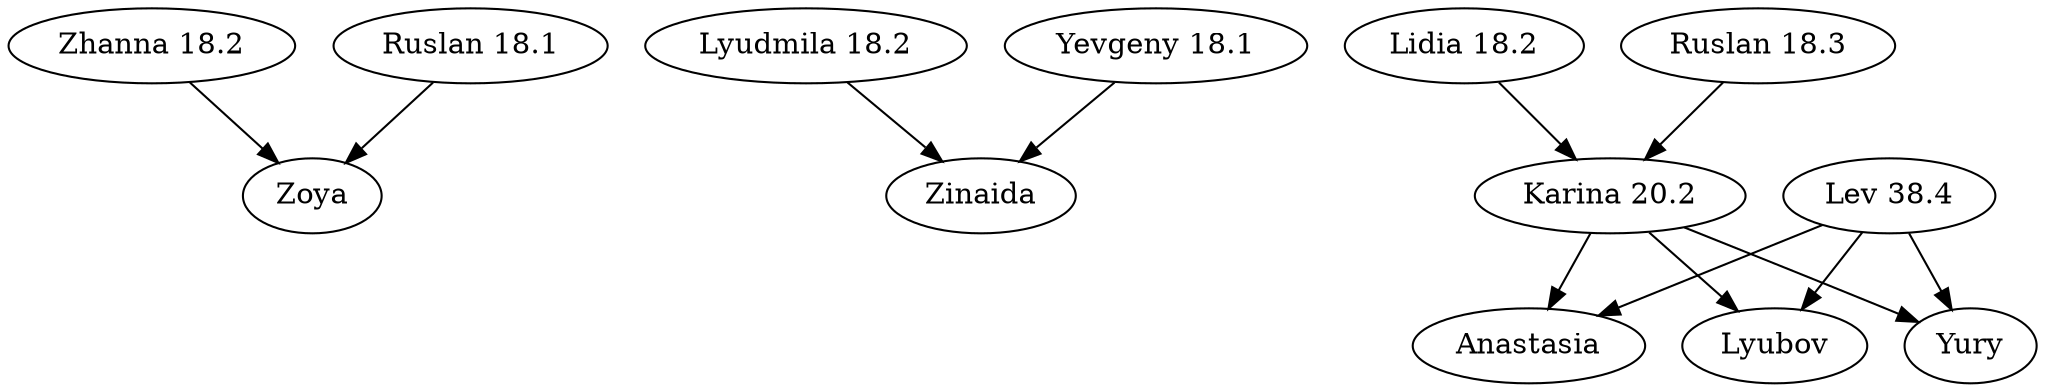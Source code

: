 digraph {
"c8b4445a" [label="Zhanna 18.2"]
"7e94092c" [label="Ruslan 18.1"]
"fe3a9829" [label="Zoya"]
"c8b4445a" -> "fe3a9829"
"7e94092c" -> "fe3a9829"

"141f7517" [label="Lyudmila 18.2"]
"51cc1cae" [label="Yevgeny 18.1"]
"16eeb9e5" [label="Zinaida"]
"141f7517" -> "16eeb9e5"
"51cc1cae" -> "16eeb9e5"

"c621060e" [label="Lidia 18.2"]
"492fb34e" [label="Ruslan 18.3"]
"7d409ae4" [label="Karina"]
"c621060e" -> "7d409ae4"
"492fb34e" -> "7d409ae4"

"7d409ae4" [label="Karina 18.2"]
"70913668" [label="Lev 36.4"]
"039e5d96" [label="Anastasia"]
"7d409ae4" -> "039e5d96"
"70913668" -> "039e5d96"

"7d409ae4" [label="Karina 19.2"]
"70913668" [label="Lev 37.4"]
"a1665a2a" [label="Lyubov"]
"7d409ae4" -> "a1665a2a"
"70913668" -> "a1665a2a"

"7d409ae4" [label="Karina 20.2"]
"70913668" [label="Lev 38.4"]
"461d7694" [label="Yury"]
"7d409ae4" -> "461d7694"
"70913668" -> "461d7694"
}